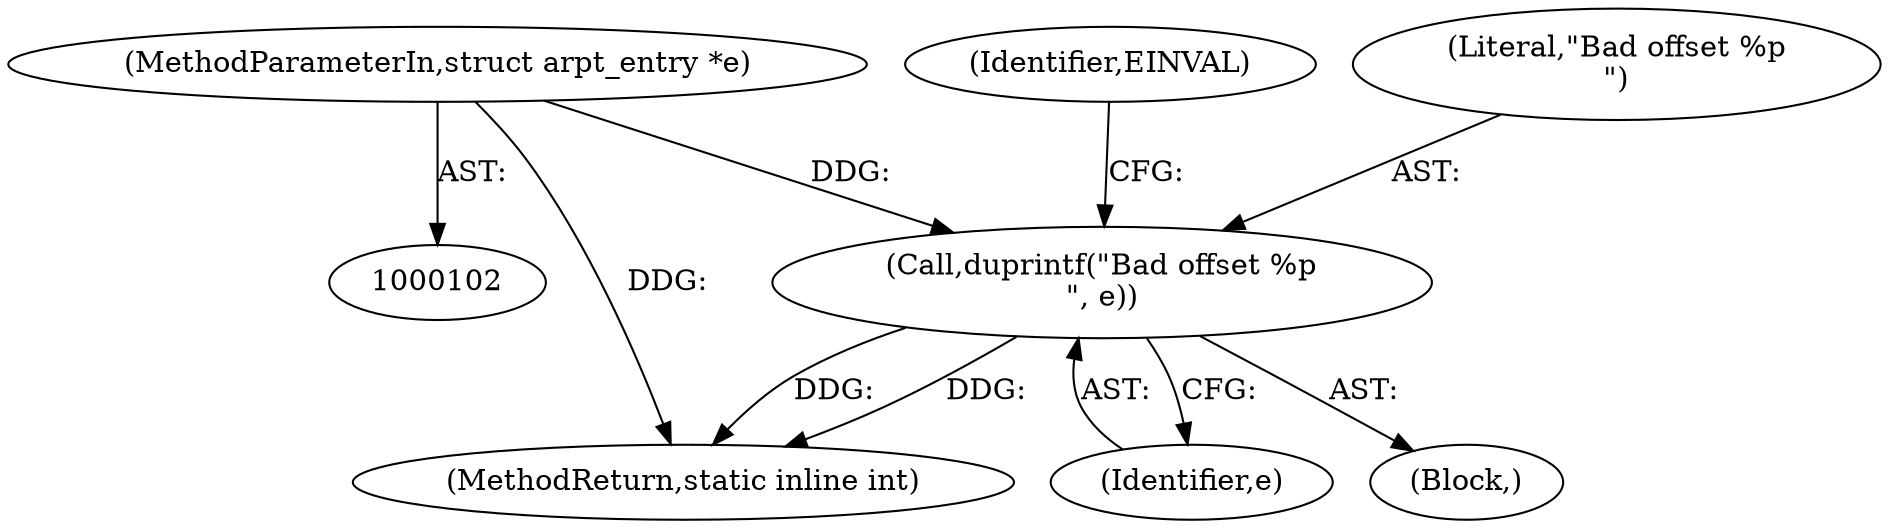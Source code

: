 digraph "0_linux_54d83fc74aa9ec72794373cb47432c5f7fb1a309@pointer" {
"1000114" [label="(Call,duprintf(\"Bad offset %p\n\", e))"];
"1000103" [label="(MethodParameterIn,struct arpt_entry *e)"];
"1000116" [label="(Identifier,e)"];
"1000114" [label="(Call,duprintf(\"Bad offset %p\n\", e))"];
"1000223" [label="(MethodReturn,static inline int)"];
"1000119" [label="(Identifier,EINVAL)"];
"1000113" [label="(Block,)"];
"1000103" [label="(MethodParameterIn,struct arpt_entry *e)"];
"1000115" [label="(Literal,\"Bad offset %p\n\")"];
"1000114" -> "1000113"  [label="AST: "];
"1000114" -> "1000116"  [label="CFG: "];
"1000115" -> "1000114"  [label="AST: "];
"1000116" -> "1000114"  [label="AST: "];
"1000119" -> "1000114"  [label="CFG: "];
"1000114" -> "1000223"  [label="DDG: "];
"1000114" -> "1000223"  [label="DDG: "];
"1000103" -> "1000114"  [label="DDG: "];
"1000103" -> "1000102"  [label="AST: "];
"1000103" -> "1000223"  [label="DDG: "];
}
